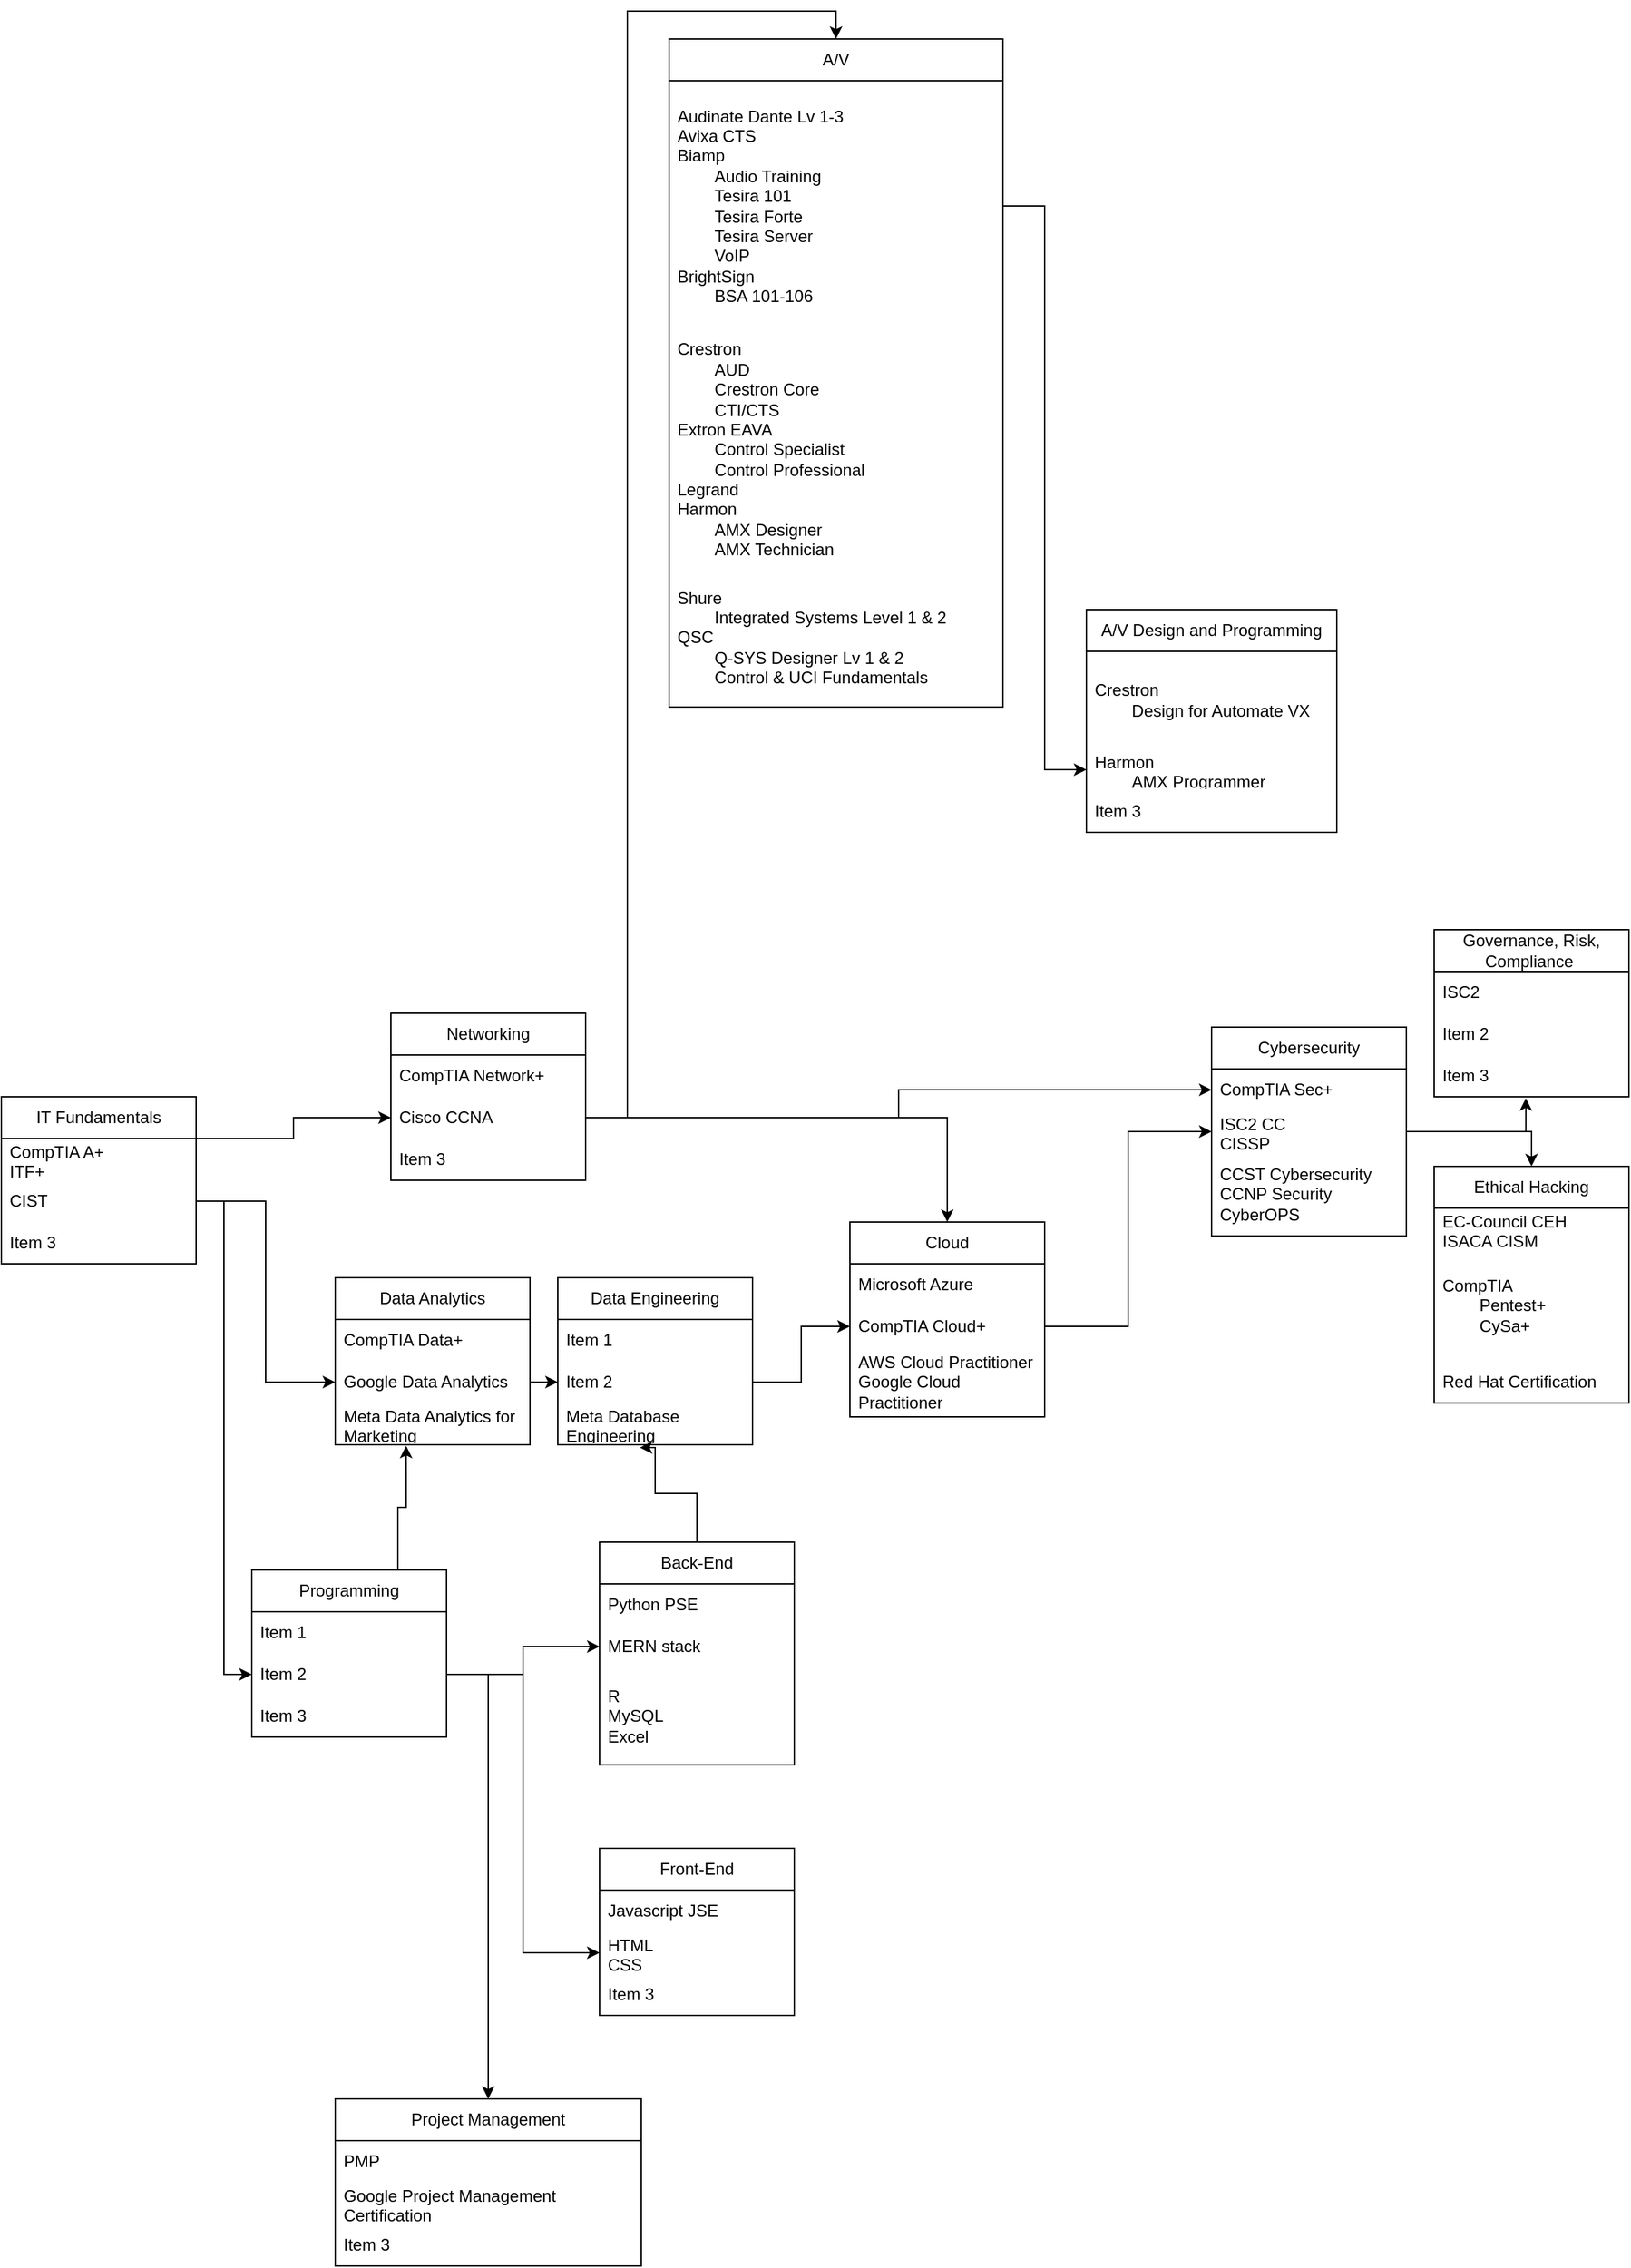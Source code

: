 <mxfile version="23.1.8" type="github">
  <diagram name="Page-1" id="GIW788SQWkKkHtVMfm3c">
    <mxGraphModel dx="472" dy="1718" grid="1" gridSize="10" guides="1" tooltips="1" connect="1" arrows="1" fold="1" page="1" pageScale="1" pageWidth="1600" pageHeight="900" math="0" shadow="0">
      <root>
        <mxCell id="0" />
        <mxCell id="1" parent="0" />
        <mxCell id="YjDq3IRZXlOiFe2AsfqP-10" style="edgeStyle=orthogonalEdgeStyle;rounded=0;orthogonalLoop=1;jettySize=auto;html=1;exitX=1;exitY=0.25;exitDx=0;exitDy=0;entryX=0;entryY=0.5;entryDx=0;entryDy=0;" parent="1" source="U64rbMpxMWpAdyeDeKGP-7" target="U64rbMpxMWpAdyeDeKGP-13" edge="1">
          <mxGeometry relative="1" as="geometry" />
        </mxCell>
        <mxCell id="U64rbMpxMWpAdyeDeKGP-7" value="IT Fundamentals" style="swimlane;fontStyle=0;childLayout=stackLayout;horizontal=1;startSize=30;horizontalStack=0;resizeParent=1;resizeParentMax=0;resizeLast=0;collapsible=1;marginBottom=0;whiteSpace=wrap;html=1;" parent="1" vertex="1">
          <mxGeometry x="20" y="360" width="140" height="120" as="geometry" />
        </mxCell>
        <mxCell id="U64rbMpxMWpAdyeDeKGP-8" value="CompTIA A+&lt;br&gt;ITF+" style="text;strokeColor=none;fillColor=none;align=left;verticalAlign=middle;spacingLeft=4;spacingRight=4;overflow=hidden;points=[[0,0.5],[1,0.5]];portConstraint=eastwest;rotatable=0;whiteSpace=wrap;html=1;" parent="U64rbMpxMWpAdyeDeKGP-7" vertex="1">
          <mxGeometry y="30" width="140" height="30" as="geometry" />
        </mxCell>
        <mxCell id="U64rbMpxMWpAdyeDeKGP-9" value="CIST" style="text;strokeColor=none;fillColor=none;align=left;verticalAlign=middle;spacingLeft=4;spacingRight=4;overflow=hidden;points=[[0,0.5],[1,0.5]];portConstraint=eastwest;rotatable=0;whiteSpace=wrap;html=1;" parent="U64rbMpxMWpAdyeDeKGP-7" vertex="1">
          <mxGeometry y="60" width="140" height="30" as="geometry" />
        </mxCell>
        <mxCell id="U64rbMpxMWpAdyeDeKGP-10" value="Item 3" style="text;strokeColor=none;fillColor=none;align=left;verticalAlign=middle;spacingLeft=4;spacingRight=4;overflow=hidden;points=[[0,0.5],[1,0.5]];portConstraint=eastwest;rotatable=0;whiteSpace=wrap;html=1;" parent="U64rbMpxMWpAdyeDeKGP-7" vertex="1">
          <mxGeometry y="90" width="140" height="30" as="geometry" />
        </mxCell>
        <mxCell id="U64rbMpxMWpAdyeDeKGP-11" value="Networking" style="swimlane;fontStyle=0;childLayout=stackLayout;horizontal=1;startSize=30;horizontalStack=0;resizeParent=1;resizeParentMax=0;resizeLast=0;collapsible=1;marginBottom=0;whiteSpace=wrap;html=1;" parent="1" vertex="1">
          <mxGeometry x="300" y="300" width="140" height="120" as="geometry" />
        </mxCell>
        <mxCell id="U64rbMpxMWpAdyeDeKGP-12" value="CompTIA Network+" style="text;strokeColor=none;fillColor=none;align=left;verticalAlign=middle;spacingLeft=4;spacingRight=4;overflow=hidden;points=[[0,0.5],[1,0.5]];portConstraint=eastwest;rotatable=0;whiteSpace=wrap;html=1;" parent="U64rbMpxMWpAdyeDeKGP-11" vertex="1">
          <mxGeometry y="30" width="140" height="30" as="geometry" />
        </mxCell>
        <mxCell id="U64rbMpxMWpAdyeDeKGP-13" value="Cisco CCNA" style="text;strokeColor=none;fillColor=none;align=left;verticalAlign=middle;spacingLeft=4;spacingRight=4;overflow=hidden;points=[[0,0.5],[1,0.5]];portConstraint=eastwest;rotatable=0;whiteSpace=wrap;html=1;" parent="U64rbMpxMWpAdyeDeKGP-11" vertex="1">
          <mxGeometry y="60" width="140" height="30" as="geometry" />
        </mxCell>
        <mxCell id="U64rbMpxMWpAdyeDeKGP-14" value="Item 3" style="text;strokeColor=none;fillColor=none;align=left;verticalAlign=middle;spacingLeft=4;spacingRight=4;overflow=hidden;points=[[0,0.5],[1,0.5]];portConstraint=eastwest;rotatable=0;whiteSpace=wrap;html=1;" parent="U64rbMpxMWpAdyeDeKGP-11" vertex="1">
          <mxGeometry y="90" width="140" height="30" as="geometry" />
        </mxCell>
        <mxCell id="U64rbMpxMWpAdyeDeKGP-15" value="Data Analytics" style="swimlane;fontStyle=0;childLayout=stackLayout;horizontal=1;startSize=30;horizontalStack=0;resizeParent=1;resizeParentMax=0;resizeLast=0;collapsible=1;marginBottom=0;whiteSpace=wrap;html=1;" parent="1" vertex="1">
          <mxGeometry x="260" y="490" width="140" height="120" as="geometry" />
        </mxCell>
        <mxCell id="U64rbMpxMWpAdyeDeKGP-16" value="CompTIA Data+" style="text;strokeColor=none;fillColor=none;align=left;verticalAlign=middle;spacingLeft=4;spacingRight=4;overflow=hidden;points=[[0,0.5],[1,0.5]];portConstraint=eastwest;rotatable=0;whiteSpace=wrap;html=1;" parent="U64rbMpxMWpAdyeDeKGP-15" vertex="1">
          <mxGeometry y="30" width="140" height="30" as="geometry" />
        </mxCell>
        <mxCell id="U64rbMpxMWpAdyeDeKGP-17" value="Google Data Analytics" style="text;strokeColor=none;fillColor=none;align=left;verticalAlign=middle;spacingLeft=4;spacingRight=4;overflow=hidden;points=[[0,0.5],[1,0.5]];portConstraint=eastwest;rotatable=0;whiteSpace=wrap;html=1;" parent="U64rbMpxMWpAdyeDeKGP-15" vertex="1">
          <mxGeometry y="60" width="140" height="30" as="geometry" />
        </mxCell>
        <mxCell id="U64rbMpxMWpAdyeDeKGP-18" value="Meta Data Analytics for Marketing" style="text;strokeColor=none;fillColor=none;align=left;verticalAlign=middle;spacingLeft=4;spacingRight=4;overflow=hidden;points=[[0,0.5],[1,0.5]];portConstraint=eastwest;rotatable=0;whiteSpace=wrap;html=1;" parent="U64rbMpxMWpAdyeDeKGP-15" vertex="1">
          <mxGeometry y="90" width="140" height="30" as="geometry" />
        </mxCell>
        <mxCell id="U64rbMpxMWpAdyeDeKGP-19" value="Programming" style="swimlane;fontStyle=0;childLayout=stackLayout;horizontal=1;startSize=30;horizontalStack=0;resizeParent=1;resizeParentMax=0;resizeLast=0;collapsible=1;marginBottom=0;whiteSpace=wrap;html=1;" parent="1" vertex="1">
          <mxGeometry x="200" y="700" width="140" height="120" as="geometry" />
        </mxCell>
        <mxCell id="U64rbMpxMWpAdyeDeKGP-20" value="Item 1" style="text;strokeColor=none;fillColor=none;align=left;verticalAlign=middle;spacingLeft=4;spacingRight=4;overflow=hidden;points=[[0,0.5],[1,0.5]];portConstraint=eastwest;rotatable=0;whiteSpace=wrap;html=1;" parent="U64rbMpxMWpAdyeDeKGP-19" vertex="1">
          <mxGeometry y="30" width="140" height="30" as="geometry" />
        </mxCell>
        <mxCell id="U64rbMpxMWpAdyeDeKGP-21" value="Item 2" style="text;strokeColor=none;fillColor=none;align=left;verticalAlign=middle;spacingLeft=4;spacingRight=4;overflow=hidden;points=[[0,0.5],[1,0.5]];portConstraint=eastwest;rotatable=0;whiteSpace=wrap;html=1;" parent="U64rbMpxMWpAdyeDeKGP-19" vertex="1">
          <mxGeometry y="60" width="140" height="30" as="geometry" />
        </mxCell>
        <mxCell id="U64rbMpxMWpAdyeDeKGP-22" value="Item 3" style="text;strokeColor=none;fillColor=none;align=left;verticalAlign=middle;spacingLeft=4;spacingRight=4;overflow=hidden;points=[[0,0.5],[1,0.5]];portConstraint=eastwest;rotatable=0;whiteSpace=wrap;html=1;" parent="U64rbMpxMWpAdyeDeKGP-19" vertex="1">
          <mxGeometry y="90" width="140" height="30" as="geometry" />
        </mxCell>
        <mxCell id="U64rbMpxMWpAdyeDeKGP-23" value="Ethical Hacking" style="swimlane;fontStyle=0;childLayout=stackLayout;horizontal=1;startSize=30;horizontalStack=0;resizeParent=1;resizeParentMax=0;resizeLast=0;collapsible=1;marginBottom=0;whiteSpace=wrap;html=1;" parent="1" vertex="1">
          <mxGeometry x="1050" y="410" width="140" height="170" as="geometry" />
        </mxCell>
        <mxCell id="U64rbMpxMWpAdyeDeKGP-24" value="EC-Council CEH&lt;br&gt;ISACA CISM" style="text;strokeColor=none;fillColor=none;align=left;verticalAlign=middle;spacingLeft=4;spacingRight=4;overflow=hidden;points=[[0,0.5],[1,0.5]];portConstraint=eastwest;rotatable=0;whiteSpace=wrap;html=1;" parent="U64rbMpxMWpAdyeDeKGP-23" vertex="1">
          <mxGeometry y="30" width="140" height="30" as="geometry" />
        </mxCell>
        <mxCell id="U64rbMpxMWpAdyeDeKGP-25" value="CompTIA &lt;br&gt;&lt;span style=&quot;white-space: pre;&quot;&gt;&#x9;&lt;/span&gt;Pentest+&lt;br&gt;&lt;span style=&quot;white-space: pre;&quot;&gt;&#x9;&lt;/span&gt;CySa+" style="text;strokeColor=none;fillColor=none;align=left;verticalAlign=middle;spacingLeft=4;spacingRight=4;overflow=hidden;points=[[0,0.5],[1,0.5]];portConstraint=eastwest;rotatable=0;whiteSpace=wrap;html=1;" parent="U64rbMpxMWpAdyeDeKGP-23" vertex="1">
          <mxGeometry y="60" width="140" height="80" as="geometry" />
        </mxCell>
        <mxCell id="U64rbMpxMWpAdyeDeKGP-26" value="Red Hat Certification" style="text;strokeColor=none;fillColor=none;align=left;verticalAlign=middle;spacingLeft=4;spacingRight=4;overflow=hidden;points=[[0,0.5],[1,0.5]];portConstraint=eastwest;rotatable=0;whiteSpace=wrap;html=1;" parent="U64rbMpxMWpAdyeDeKGP-23" vertex="1">
          <mxGeometry y="140" width="140" height="30" as="geometry" />
        </mxCell>
        <mxCell id="U64rbMpxMWpAdyeDeKGP-27" value="Cybersecurity" style="swimlane;fontStyle=0;childLayout=stackLayout;horizontal=1;startSize=30;horizontalStack=0;resizeParent=1;resizeParentMax=0;resizeLast=0;collapsible=1;marginBottom=0;whiteSpace=wrap;html=1;" parent="1" vertex="1">
          <mxGeometry x="890" y="310" width="140" height="150" as="geometry" />
        </mxCell>
        <mxCell id="U64rbMpxMWpAdyeDeKGP-28" value="CompTIA Sec+" style="text;strokeColor=none;fillColor=none;align=left;verticalAlign=middle;spacingLeft=4;spacingRight=4;overflow=hidden;points=[[0,0.5],[1,0.5]];portConstraint=eastwest;rotatable=0;whiteSpace=wrap;html=1;" parent="U64rbMpxMWpAdyeDeKGP-27" vertex="1">
          <mxGeometry y="30" width="140" height="30" as="geometry" />
        </mxCell>
        <mxCell id="U64rbMpxMWpAdyeDeKGP-29" value="ISC2 CC&lt;br&gt;CISSP" style="text;strokeColor=none;fillColor=none;align=left;verticalAlign=middle;spacingLeft=4;spacingRight=4;overflow=hidden;points=[[0,0.5],[1,0.5]];portConstraint=eastwest;rotatable=0;whiteSpace=wrap;html=1;" parent="U64rbMpxMWpAdyeDeKGP-27" vertex="1">
          <mxGeometry y="60" width="140" height="30" as="geometry" />
        </mxCell>
        <mxCell id="U64rbMpxMWpAdyeDeKGP-30" value="CCST Cybersecurity&lt;br&gt;CCNP Security&lt;br&gt;CyberOPS" style="text;strokeColor=none;fillColor=none;align=left;verticalAlign=middle;spacingLeft=4;spacingRight=4;overflow=hidden;points=[[0,0.5],[1,0.5]];portConstraint=eastwest;rotatable=0;whiteSpace=wrap;html=1;" parent="U64rbMpxMWpAdyeDeKGP-27" vertex="1">
          <mxGeometry y="90" width="140" height="60" as="geometry" />
        </mxCell>
        <mxCell id="U64rbMpxMWpAdyeDeKGP-31" value="Governance, Risk, Compliance&amp;nbsp;" style="swimlane;fontStyle=0;childLayout=stackLayout;horizontal=1;startSize=30;horizontalStack=0;resizeParent=1;resizeParentMax=0;resizeLast=0;collapsible=1;marginBottom=0;whiteSpace=wrap;html=1;" parent="1" vertex="1">
          <mxGeometry x="1050" y="240" width="140" height="120" as="geometry" />
        </mxCell>
        <mxCell id="U64rbMpxMWpAdyeDeKGP-32" value="ISC2" style="text;strokeColor=none;fillColor=none;align=left;verticalAlign=middle;spacingLeft=4;spacingRight=4;overflow=hidden;points=[[0,0.5],[1,0.5]];portConstraint=eastwest;rotatable=0;whiteSpace=wrap;html=1;" parent="U64rbMpxMWpAdyeDeKGP-31" vertex="1">
          <mxGeometry y="30" width="140" height="30" as="geometry" />
        </mxCell>
        <mxCell id="U64rbMpxMWpAdyeDeKGP-33" value="Item 2" style="text;strokeColor=none;fillColor=none;align=left;verticalAlign=middle;spacingLeft=4;spacingRight=4;overflow=hidden;points=[[0,0.5],[1,0.5]];portConstraint=eastwest;rotatable=0;whiteSpace=wrap;html=1;" parent="U64rbMpxMWpAdyeDeKGP-31" vertex="1">
          <mxGeometry y="60" width="140" height="30" as="geometry" />
        </mxCell>
        <mxCell id="U64rbMpxMWpAdyeDeKGP-34" value="Item 3" style="text;strokeColor=none;fillColor=none;align=left;verticalAlign=middle;spacingLeft=4;spacingRight=4;overflow=hidden;points=[[0,0.5],[1,0.5]];portConstraint=eastwest;rotatable=0;whiteSpace=wrap;html=1;" parent="U64rbMpxMWpAdyeDeKGP-31" vertex="1">
          <mxGeometry y="90" width="140" height="30" as="geometry" />
        </mxCell>
        <mxCell id="U64rbMpxMWpAdyeDeKGP-35" value="Data Engineering" style="swimlane;fontStyle=0;childLayout=stackLayout;horizontal=1;startSize=30;horizontalStack=0;resizeParent=1;resizeParentMax=0;resizeLast=0;collapsible=1;marginBottom=0;whiteSpace=wrap;html=1;" parent="1" vertex="1">
          <mxGeometry x="420" y="490" width="140" height="120" as="geometry" />
        </mxCell>
        <mxCell id="U64rbMpxMWpAdyeDeKGP-36" value="Item 1" style="text;strokeColor=none;fillColor=none;align=left;verticalAlign=middle;spacingLeft=4;spacingRight=4;overflow=hidden;points=[[0,0.5],[1,0.5]];portConstraint=eastwest;rotatable=0;whiteSpace=wrap;html=1;" parent="U64rbMpxMWpAdyeDeKGP-35" vertex="1">
          <mxGeometry y="30" width="140" height="30" as="geometry" />
        </mxCell>
        <mxCell id="U64rbMpxMWpAdyeDeKGP-37" value="Item 2" style="text;strokeColor=none;fillColor=none;align=left;verticalAlign=middle;spacingLeft=4;spacingRight=4;overflow=hidden;points=[[0,0.5],[1,0.5]];portConstraint=eastwest;rotatable=0;whiteSpace=wrap;html=1;" parent="U64rbMpxMWpAdyeDeKGP-35" vertex="1">
          <mxGeometry y="60" width="140" height="30" as="geometry" />
        </mxCell>
        <mxCell id="U64rbMpxMWpAdyeDeKGP-38" value="Meta Database Engineering" style="text;strokeColor=none;fillColor=none;align=left;verticalAlign=middle;spacingLeft=4;spacingRight=4;overflow=hidden;points=[[0,0.5],[1,0.5]];portConstraint=eastwest;rotatable=0;whiteSpace=wrap;html=1;" parent="U64rbMpxMWpAdyeDeKGP-35" vertex="1">
          <mxGeometry y="90" width="140" height="30" as="geometry" />
        </mxCell>
        <mxCell id="YjDq3IRZXlOiFe2AsfqP-4" style="edgeStyle=orthogonalEdgeStyle;rounded=0;orthogonalLoop=1;jettySize=auto;html=1;exitX=1;exitY=0.25;exitDx=0;exitDy=0;entryX=0;entryY=0.5;entryDx=0;entryDy=0;" parent="1" source="U64rbMpxMWpAdyeDeKGP-39" target="U64rbMpxMWpAdyeDeKGP-53" edge="1">
          <mxGeometry relative="1" as="geometry" />
        </mxCell>
        <mxCell id="U64rbMpxMWpAdyeDeKGP-39" value="A/V" style="swimlane;fontStyle=0;childLayout=stackLayout;horizontal=1;startSize=30;horizontalStack=0;resizeParent=1;resizeParentMax=0;resizeLast=0;collapsible=1;marginBottom=0;whiteSpace=wrap;html=1;" parent="1" vertex="1">
          <mxGeometry x="500" y="-400" width="240" height="480" as="geometry" />
        </mxCell>
        <mxCell id="U64rbMpxMWpAdyeDeKGP-40" value="Audinate Dante Lv 1-3&lt;br&gt;Avixa CTS&lt;br&gt;Biamp &lt;br&gt;&lt;span style=&quot;white-space: pre;&quot;&gt;&#x9;&lt;/span&gt;Audio Training&lt;br&gt;&lt;span style=&quot;white-space: pre;&quot;&gt;&#x9;&lt;/span&gt;Tesira 101&lt;br&gt;&lt;span style=&quot;white-space: pre;&quot;&gt;&#x9;&lt;/span&gt;Tesira Forte&lt;br&gt;&lt;span style=&quot;white-space: pre;&quot;&gt;&#x9;&lt;/span&gt;Tesira Server&lt;br&gt;&lt;span style=&quot;white-space: pre;&quot;&gt;&#x9;&lt;/span&gt;VoIP&lt;br&gt;BrightSign&lt;br&gt;&lt;span style=&quot;white-space: pre;&quot;&gt;&#x9;&lt;/span&gt;BSA 101-106" style="text;strokeColor=none;fillColor=none;align=left;verticalAlign=middle;spacingLeft=4;spacingRight=4;overflow=hidden;points=[[0,0.5],[1,0.5]];portConstraint=eastwest;rotatable=0;whiteSpace=wrap;html=1;" parent="U64rbMpxMWpAdyeDeKGP-39" vertex="1">
          <mxGeometry y="30" width="240" height="180" as="geometry" />
        </mxCell>
        <mxCell id="U64rbMpxMWpAdyeDeKGP-41" value="Crestron&lt;br&gt;&lt;span style=&quot;white-space: pre;&quot;&gt;&#x9;&lt;/span&gt;AUD&lt;br&gt;&lt;span style=&quot;white-space: pre;&quot;&gt;&#x9;&lt;/span&gt;Crestron Core&lt;br&gt;&lt;span style=&quot;white-space: pre;&quot;&gt;&#x9;&lt;/span&gt;CTI/CTS&lt;br&gt;Extron EAVA&lt;br&gt;&lt;span style=&quot;white-space: pre;&quot;&gt;&#x9;&lt;/span&gt;Control Specialist&lt;br&gt;&lt;span style=&quot;white-space: pre;&quot;&gt;&#x9;&lt;/span&gt;Control Professional&lt;br&gt;Legrand&lt;br&gt;Harmon&lt;br&gt;&lt;span style=&quot;white-space: pre;&quot;&gt;&#x9;&lt;/span&gt;AMX Designer&lt;br&gt;&lt;span style=&quot;white-space: pre;&quot;&gt;&#x9;&lt;/span&gt;AMX Technician" style="text;strokeColor=none;fillColor=none;align=left;verticalAlign=middle;spacingLeft=4;spacingRight=4;overflow=hidden;points=[[0,0.5],[1,0.5]];portConstraint=eastwest;rotatable=0;whiteSpace=wrap;html=1;" parent="U64rbMpxMWpAdyeDeKGP-39" vertex="1">
          <mxGeometry y="210" width="240" height="170" as="geometry" />
        </mxCell>
        <mxCell id="U64rbMpxMWpAdyeDeKGP-42" value="Shure &lt;br&gt;&lt;span style=&quot;white-space: pre;&quot;&gt;&#x9;&lt;/span&gt;Integrated Systems Level 1 &amp;amp; 2&lt;br&gt;QSC&lt;br&gt;&lt;span style=&quot;white-space: pre;&quot;&gt;&#x9;&lt;/span&gt;Q-SYS Designer Lv 1 &amp;amp; 2&lt;br&gt;&lt;span style=&quot;white-space: pre;&quot;&gt;&#x9;&lt;/span&gt;Control &amp;amp; UCI Fundamentals" style="text;strokeColor=none;fillColor=none;align=left;verticalAlign=middle;spacingLeft=4;spacingRight=4;overflow=hidden;points=[[0,0.5],[1,0.5]];portConstraint=eastwest;rotatable=0;whiteSpace=wrap;html=1;" parent="U64rbMpxMWpAdyeDeKGP-39" vertex="1">
          <mxGeometry y="380" width="240" height="100" as="geometry" />
        </mxCell>
        <mxCell id="U64rbMpxMWpAdyeDeKGP-43" value="Front-End" style="swimlane;fontStyle=0;childLayout=stackLayout;horizontal=1;startSize=30;horizontalStack=0;resizeParent=1;resizeParentMax=0;resizeLast=0;collapsible=1;marginBottom=0;whiteSpace=wrap;html=1;" parent="1" vertex="1">
          <mxGeometry x="450" y="900" width="140" height="120" as="geometry" />
        </mxCell>
        <mxCell id="U64rbMpxMWpAdyeDeKGP-44" value="Javascript JSE" style="text;strokeColor=none;fillColor=none;align=left;verticalAlign=middle;spacingLeft=4;spacingRight=4;overflow=hidden;points=[[0,0.5],[1,0.5]];portConstraint=eastwest;rotatable=0;whiteSpace=wrap;html=1;" parent="U64rbMpxMWpAdyeDeKGP-43" vertex="1">
          <mxGeometry y="30" width="140" height="30" as="geometry" />
        </mxCell>
        <mxCell id="U64rbMpxMWpAdyeDeKGP-45" value="HTML&lt;br&gt;CSS" style="text;strokeColor=none;fillColor=none;align=left;verticalAlign=middle;spacingLeft=4;spacingRight=4;overflow=hidden;points=[[0,0.5],[1,0.5]];portConstraint=eastwest;rotatable=0;whiteSpace=wrap;html=1;" parent="U64rbMpxMWpAdyeDeKGP-43" vertex="1">
          <mxGeometry y="60" width="140" height="30" as="geometry" />
        </mxCell>
        <mxCell id="U64rbMpxMWpAdyeDeKGP-46" value="Item 3" style="text;strokeColor=none;fillColor=none;align=left;verticalAlign=middle;spacingLeft=4;spacingRight=4;overflow=hidden;points=[[0,0.5],[1,0.5]];portConstraint=eastwest;rotatable=0;whiteSpace=wrap;html=1;" parent="U64rbMpxMWpAdyeDeKGP-43" vertex="1">
          <mxGeometry y="90" width="140" height="30" as="geometry" />
        </mxCell>
        <mxCell id="U64rbMpxMWpAdyeDeKGP-47" value="Back-End" style="swimlane;fontStyle=0;childLayout=stackLayout;horizontal=1;startSize=30;horizontalStack=0;resizeParent=1;resizeParentMax=0;resizeLast=0;collapsible=1;marginBottom=0;whiteSpace=wrap;html=1;" parent="1" vertex="1">
          <mxGeometry x="450" y="680" width="140" height="160" as="geometry" />
        </mxCell>
        <mxCell id="U64rbMpxMWpAdyeDeKGP-48" value="Python PSE" style="text;strokeColor=none;fillColor=none;align=left;verticalAlign=middle;spacingLeft=4;spacingRight=4;overflow=hidden;points=[[0,0.5],[1,0.5]];portConstraint=eastwest;rotatable=0;whiteSpace=wrap;html=1;" parent="U64rbMpxMWpAdyeDeKGP-47" vertex="1">
          <mxGeometry y="30" width="140" height="30" as="geometry" />
        </mxCell>
        <mxCell id="U64rbMpxMWpAdyeDeKGP-49" value="MERN stack" style="text;strokeColor=none;fillColor=none;align=left;verticalAlign=middle;spacingLeft=4;spacingRight=4;overflow=hidden;points=[[0,0.5],[1,0.5]];portConstraint=eastwest;rotatable=0;whiteSpace=wrap;html=1;" parent="U64rbMpxMWpAdyeDeKGP-47" vertex="1">
          <mxGeometry y="60" width="140" height="30" as="geometry" />
        </mxCell>
        <mxCell id="U64rbMpxMWpAdyeDeKGP-50" value="R&lt;br&gt;MySQL&lt;br&gt;Excel" style="text;strokeColor=none;fillColor=none;align=left;verticalAlign=middle;spacingLeft=4;spacingRight=4;overflow=hidden;points=[[0,0.5],[1,0.5]];portConstraint=eastwest;rotatable=0;whiteSpace=wrap;html=1;" parent="U64rbMpxMWpAdyeDeKGP-47" vertex="1">
          <mxGeometry y="90" width="140" height="70" as="geometry" />
        </mxCell>
        <mxCell id="U64rbMpxMWpAdyeDeKGP-51" value="A/V Design and Programming" style="swimlane;fontStyle=0;childLayout=stackLayout;horizontal=1;startSize=30;horizontalStack=0;resizeParent=1;resizeParentMax=0;resizeLast=0;collapsible=1;marginBottom=0;whiteSpace=wrap;html=1;" parent="1" vertex="1">
          <mxGeometry x="800" y="10" width="180" height="160" as="geometry" />
        </mxCell>
        <mxCell id="U64rbMpxMWpAdyeDeKGP-52" value="Crestron&amp;nbsp;&lt;br&gt;&lt;span style=&quot;white-space: pre;&quot;&gt;&#x9;&lt;/span&gt;Design for Automate VX" style="text;strokeColor=none;fillColor=none;align=left;verticalAlign=middle;spacingLeft=4;spacingRight=4;overflow=hidden;points=[[0,0.5],[1,0.5]];portConstraint=eastwest;rotatable=0;whiteSpace=wrap;html=1;" parent="U64rbMpxMWpAdyeDeKGP-51" vertex="1">
          <mxGeometry y="30" width="180" height="70" as="geometry" />
        </mxCell>
        <mxCell id="U64rbMpxMWpAdyeDeKGP-53" value="Harmon&lt;br&gt;&lt;span style=&quot;white-space: pre;&quot;&gt;&#x9;&lt;/span&gt;AMX Programmer" style="text;strokeColor=none;fillColor=none;align=left;verticalAlign=middle;spacingLeft=4;spacingRight=4;overflow=hidden;points=[[0,0.5],[1,0.5]];portConstraint=eastwest;rotatable=0;whiteSpace=wrap;html=1;" parent="U64rbMpxMWpAdyeDeKGP-51" vertex="1">
          <mxGeometry y="100" width="180" height="30" as="geometry" />
        </mxCell>
        <mxCell id="U64rbMpxMWpAdyeDeKGP-54" value="Item 3" style="text;strokeColor=none;fillColor=none;align=left;verticalAlign=middle;spacingLeft=4;spacingRight=4;overflow=hidden;points=[[0,0.5],[1,0.5]];portConstraint=eastwest;rotatable=0;whiteSpace=wrap;html=1;" parent="U64rbMpxMWpAdyeDeKGP-51" vertex="1">
          <mxGeometry y="130" width="180" height="30" as="geometry" />
        </mxCell>
        <mxCell id="YjDq3IRZXlOiFe2AsfqP-3" style="edgeStyle=orthogonalEdgeStyle;rounded=0;orthogonalLoop=1;jettySize=auto;html=1;exitX=1;exitY=0.5;exitDx=0;exitDy=0;entryX=0.5;entryY=0;entryDx=0;entryDy=0;" parent="1" source="U64rbMpxMWpAdyeDeKGP-13" target="U64rbMpxMWpAdyeDeKGP-39" edge="1">
          <mxGeometry relative="1" as="geometry" />
        </mxCell>
        <mxCell id="YjDq3IRZXlOiFe2AsfqP-5" style="edgeStyle=orthogonalEdgeStyle;rounded=0;orthogonalLoop=1;jettySize=auto;html=1;exitX=1;exitY=0.5;exitDx=0;exitDy=0;entryX=0.471;entryY=1.033;entryDx=0;entryDy=0;entryPerimeter=0;" parent="1" source="U64rbMpxMWpAdyeDeKGP-29" target="U64rbMpxMWpAdyeDeKGP-34" edge="1">
          <mxGeometry relative="1" as="geometry" />
        </mxCell>
        <mxCell id="YjDq3IRZXlOiFe2AsfqP-6" style="edgeStyle=orthogonalEdgeStyle;rounded=0;orthogonalLoop=1;jettySize=auto;html=1;exitX=1;exitY=0.5;exitDx=0;exitDy=0;entryX=0.5;entryY=0;entryDx=0;entryDy=0;" parent="1" source="U64rbMpxMWpAdyeDeKGP-29" target="U64rbMpxMWpAdyeDeKGP-23" edge="1">
          <mxGeometry relative="1" as="geometry" />
        </mxCell>
        <mxCell id="YjDq3IRZXlOiFe2AsfqP-7" style="edgeStyle=orthogonalEdgeStyle;rounded=0;orthogonalLoop=1;jettySize=auto;html=1;exitX=1;exitY=0.5;exitDx=0;exitDy=0;entryX=0;entryY=0.5;entryDx=0;entryDy=0;" parent="1" source="U64rbMpxMWpAdyeDeKGP-9" target="U64rbMpxMWpAdyeDeKGP-17" edge="1">
          <mxGeometry relative="1" as="geometry" />
        </mxCell>
        <mxCell id="YjDq3IRZXlOiFe2AsfqP-8" style="edgeStyle=orthogonalEdgeStyle;rounded=0;orthogonalLoop=1;jettySize=auto;html=1;exitX=1;exitY=0.5;exitDx=0;exitDy=0;entryX=0;entryY=0.5;entryDx=0;entryDy=0;" parent="1" source="U64rbMpxMWpAdyeDeKGP-9" target="U64rbMpxMWpAdyeDeKGP-21" edge="1">
          <mxGeometry relative="1" as="geometry" />
        </mxCell>
        <mxCell id="YjDq3IRZXlOiFe2AsfqP-9" style="edgeStyle=orthogonalEdgeStyle;rounded=0;orthogonalLoop=1;jettySize=auto;html=1;exitX=0.5;exitY=0;exitDx=0;exitDy=0;entryX=0.421;entryY=1.067;entryDx=0;entryDy=0;entryPerimeter=0;" parent="1" source="U64rbMpxMWpAdyeDeKGP-47" target="U64rbMpxMWpAdyeDeKGP-38" edge="1">
          <mxGeometry relative="1" as="geometry">
            <Array as="points">
              <mxPoint x="520" y="645" />
              <mxPoint x="490" y="645" />
              <mxPoint x="490" y="612" />
            </Array>
          </mxGeometry>
        </mxCell>
        <mxCell id="YjDq3IRZXlOiFe2AsfqP-11" style="edgeStyle=orthogonalEdgeStyle;rounded=0;orthogonalLoop=1;jettySize=auto;html=1;exitX=1;exitY=0.5;exitDx=0;exitDy=0;entryX=0;entryY=0.5;entryDx=0;entryDy=0;" parent="1" source="U64rbMpxMWpAdyeDeKGP-13" target="U64rbMpxMWpAdyeDeKGP-28" edge="1">
          <mxGeometry relative="1" as="geometry" />
        </mxCell>
        <mxCell id="YjDq3IRZXlOiFe2AsfqP-12" value="Project Management" style="swimlane;fontStyle=0;childLayout=stackLayout;horizontal=1;startSize=30;horizontalStack=0;resizeParent=1;resizeParentMax=0;resizeLast=0;collapsible=1;marginBottom=0;whiteSpace=wrap;html=1;" parent="1" vertex="1">
          <mxGeometry x="260" y="1080" width="220" height="120" as="geometry" />
        </mxCell>
        <mxCell id="YjDq3IRZXlOiFe2AsfqP-13" value="PMP" style="text;strokeColor=none;fillColor=none;align=left;verticalAlign=middle;spacingLeft=4;spacingRight=4;overflow=hidden;points=[[0,0.5],[1,0.5]];portConstraint=eastwest;rotatable=0;whiteSpace=wrap;html=1;" parent="YjDq3IRZXlOiFe2AsfqP-12" vertex="1">
          <mxGeometry y="30" width="220" height="30" as="geometry" />
        </mxCell>
        <mxCell id="YjDq3IRZXlOiFe2AsfqP-14" value="Google Project Management Certification" style="text;strokeColor=none;fillColor=none;align=left;verticalAlign=middle;spacingLeft=4;spacingRight=4;overflow=hidden;points=[[0,0.5],[1,0.5]];portConstraint=eastwest;rotatable=0;whiteSpace=wrap;html=1;" parent="YjDq3IRZXlOiFe2AsfqP-12" vertex="1">
          <mxGeometry y="60" width="220" height="30" as="geometry" />
        </mxCell>
        <mxCell id="YjDq3IRZXlOiFe2AsfqP-15" value="Item 3" style="text;strokeColor=none;fillColor=none;align=left;verticalAlign=middle;spacingLeft=4;spacingRight=4;overflow=hidden;points=[[0,0.5],[1,0.5]];portConstraint=eastwest;rotatable=0;whiteSpace=wrap;html=1;" parent="YjDq3IRZXlOiFe2AsfqP-12" vertex="1">
          <mxGeometry y="90" width="220" height="30" as="geometry" />
        </mxCell>
        <mxCell id="UDf-HsmCtF7VT-xK_fPR-1" value="Cloud" style="swimlane;fontStyle=0;childLayout=stackLayout;horizontal=1;startSize=30;horizontalStack=0;resizeParent=1;resizeParentMax=0;resizeLast=0;collapsible=1;marginBottom=0;whiteSpace=wrap;html=1;" parent="1" vertex="1">
          <mxGeometry x="630" y="450" width="140" height="140" as="geometry" />
        </mxCell>
        <mxCell id="UDf-HsmCtF7VT-xK_fPR-2" value="Microsoft Azure" style="text;strokeColor=none;fillColor=none;align=left;verticalAlign=middle;spacingLeft=4;spacingRight=4;overflow=hidden;points=[[0,0.5],[1,0.5]];portConstraint=eastwest;rotatable=0;whiteSpace=wrap;html=1;" parent="UDf-HsmCtF7VT-xK_fPR-1" vertex="1">
          <mxGeometry y="30" width="140" height="30" as="geometry" />
        </mxCell>
        <mxCell id="UDf-HsmCtF7VT-xK_fPR-3" value="CompTIA Cloud+" style="text;strokeColor=none;fillColor=none;align=left;verticalAlign=middle;spacingLeft=4;spacingRight=4;overflow=hidden;points=[[0,0.5],[1,0.5]];portConstraint=eastwest;rotatable=0;whiteSpace=wrap;html=1;" parent="UDf-HsmCtF7VT-xK_fPR-1" vertex="1">
          <mxGeometry y="60" width="140" height="30" as="geometry" />
        </mxCell>
        <mxCell id="UDf-HsmCtF7VT-xK_fPR-4" value="AWS Cloud Practitioner&lt;br&gt;Google&amp;nbsp;Cloud Practitioner" style="text;strokeColor=none;fillColor=none;align=left;verticalAlign=middle;spacingLeft=4;spacingRight=4;overflow=hidden;points=[[0,0.5],[1,0.5]];portConstraint=eastwest;rotatable=0;whiteSpace=wrap;html=1;" parent="UDf-HsmCtF7VT-xK_fPR-1" vertex="1">
          <mxGeometry y="90" width="140" height="50" as="geometry" />
        </mxCell>
        <mxCell id="UDf-HsmCtF7VT-xK_fPR-5" style="edgeStyle=orthogonalEdgeStyle;rounded=0;orthogonalLoop=1;jettySize=auto;html=1;exitX=1;exitY=0.5;exitDx=0;exitDy=0;entryX=0.5;entryY=0;entryDx=0;entryDy=0;" parent="1" source="U64rbMpxMWpAdyeDeKGP-13" target="UDf-HsmCtF7VT-xK_fPR-1" edge="1">
          <mxGeometry relative="1" as="geometry" />
        </mxCell>
        <mxCell id="UDf-HsmCtF7VT-xK_fPR-6" style="edgeStyle=orthogonalEdgeStyle;rounded=0;orthogonalLoop=1;jettySize=auto;html=1;exitX=1;exitY=0.5;exitDx=0;exitDy=0;entryX=0;entryY=0.5;entryDx=0;entryDy=0;" parent="1" source="UDf-HsmCtF7VT-xK_fPR-3" target="U64rbMpxMWpAdyeDeKGP-29" edge="1">
          <mxGeometry relative="1" as="geometry" />
        </mxCell>
        <mxCell id="UDf-HsmCtF7VT-xK_fPR-7" style="edgeStyle=orthogonalEdgeStyle;rounded=0;orthogonalLoop=1;jettySize=auto;html=1;exitX=1;exitY=0.5;exitDx=0;exitDy=0;entryX=0;entryY=0.5;entryDx=0;entryDy=0;" parent="1" source="U64rbMpxMWpAdyeDeKGP-37" target="UDf-HsmCtF7VT-xK_fPR-3" edge="1">
          <mxGeometry relative="1" as="geometry" />
        </mxCell>
        <mxCell id="UDf-HsmCtF7VT-xK_fPR-8" style="edgeStyle=orthogonalEdgeStyle;rounded=0;orthogonalLoop=1;jettySize=auto;html=1;exitX=1;exitY=0.5;exitDx=0;exitDy=0;" parent="1" source="U64rbMpxMWpAdyeDeKGP-17" target="U64rbMpxMWpAdyeDeKGP-37" edge="1">
          <mxGeometry relative="1" as="geometry" />
        </mxCell>
        <mxCell id="UDf-HsmCtF7VT-xK_fPR-9" style="edgeStyle=orthogonalEdgeStyle;rounded=0;orthogonalLoop=1;jettySize=auto;html=1;exitX=0.75;exitY=0;exitDx=0;exitDy=0;entryX=0.364;entryY=1.023;entryDx=0;entryDy=0;entryPerimeter=0;" parent="1" source="U64rbMpxMWpAdyeDeKGP-19" target="U64rbMpxMWpAdyeDeKGP-18" edge="1">
          <mxGeometry relative="1" as="geometry" />
        </mxCell>
        <mxCell id="UDf-HsmCtF7VT-xK_fPR-10" style="edgeStyle=orthogonalEdgeStyle;rounded=0;orthogonalLoop=1;jettySize=auto;html=1;exitX=1;exitY=0.5;exitDx=0;exitDy=0;entryX=0;entryY=0.5;entryDx=0;entryDy=0;" parent="1" source="U64rbMpxMWpAdyeDeKGP-21" target="U64rbMpxMWpAdyeDeKGP-49" edge="1">
          <mxGeometry relative="1" as="geometry" />
        </mxCell>
        <mxCell id="UDf-HsmCtF7VT-xK_fPR-11" style="edgeStyle=orthogonalEdgeStyle;rounded=0;orthogonalLoop=1;jettySize=auto;html=1;exitX=1;exitY=0.5;exitDx=0;exitDy=0;entryX=0;entryY=0.5;entryDx=0;entryDy=0;" parent="1" source="U64rbMpxMWpAdyeDeKGP-21" target="U64rbMpxMWpAdyeDeKGP-45" edge="1">
          <mxGeometry relative="1" as="geometry" />
        </mxCell>
        <mxCell id="UDf-HsmCtF7VT-xK_fPR-13" style="edgeStyle=orthogonalEdgeStyle;rounded=0;orthogonalLoop=1;jettySize=auto;html=1;exitX=1;exitY=0.5;exitDx=0;exitDy=0;entryX=0.5;entryY=0;entryDx=0;entryDy=0;" parent="1" source="U64rbMpxMWpAdyeDeKGP-21" target="YjDq3IRZXlOiFe2AsfqP-12" edge="1">
          <mxGeometry relative="1" as="geometry" />
        </mxCell>
      </root>
    </mxGraphModel>
  </diagram>
</mxfile>

